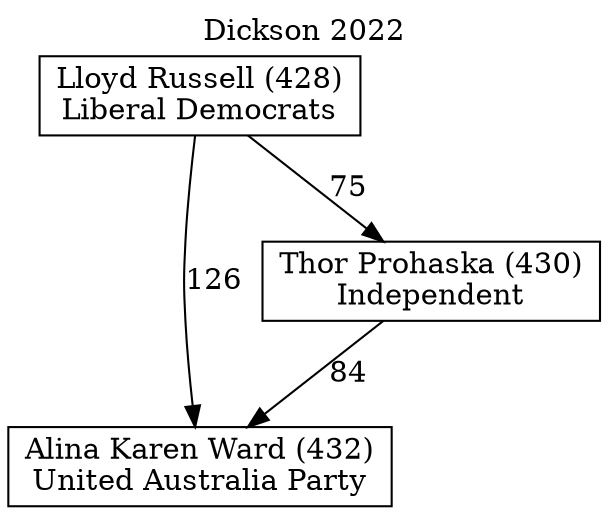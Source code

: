 // House preference flow
digraph "Alina Karen Ward (432)_Dickson_2022" {
	graph [label="Dickson 2022" labelloc=t mclimit=10]
	node [shape=box]
	"Alina Karen Ward (432)" [label="Alina Karen Ward (432)
United Australia Party"]
	"Lloyd Russell (428)" [label="Lloyd Russell (428)
Liberal Democrats"]
	"Thor Prohaska (430)" [label="Thor Prohaska (430)
Independent"]
	"Lloyd Russell (428)" -> "Alina Karen Ward (432)" [label=126]
	"Thor Prohaska (430)" -> "Alina Karen Ward (432)" [label=84]
	"Lloyd Russell (428)" -> "Thor Prohaska (430)" [label=75]
}

